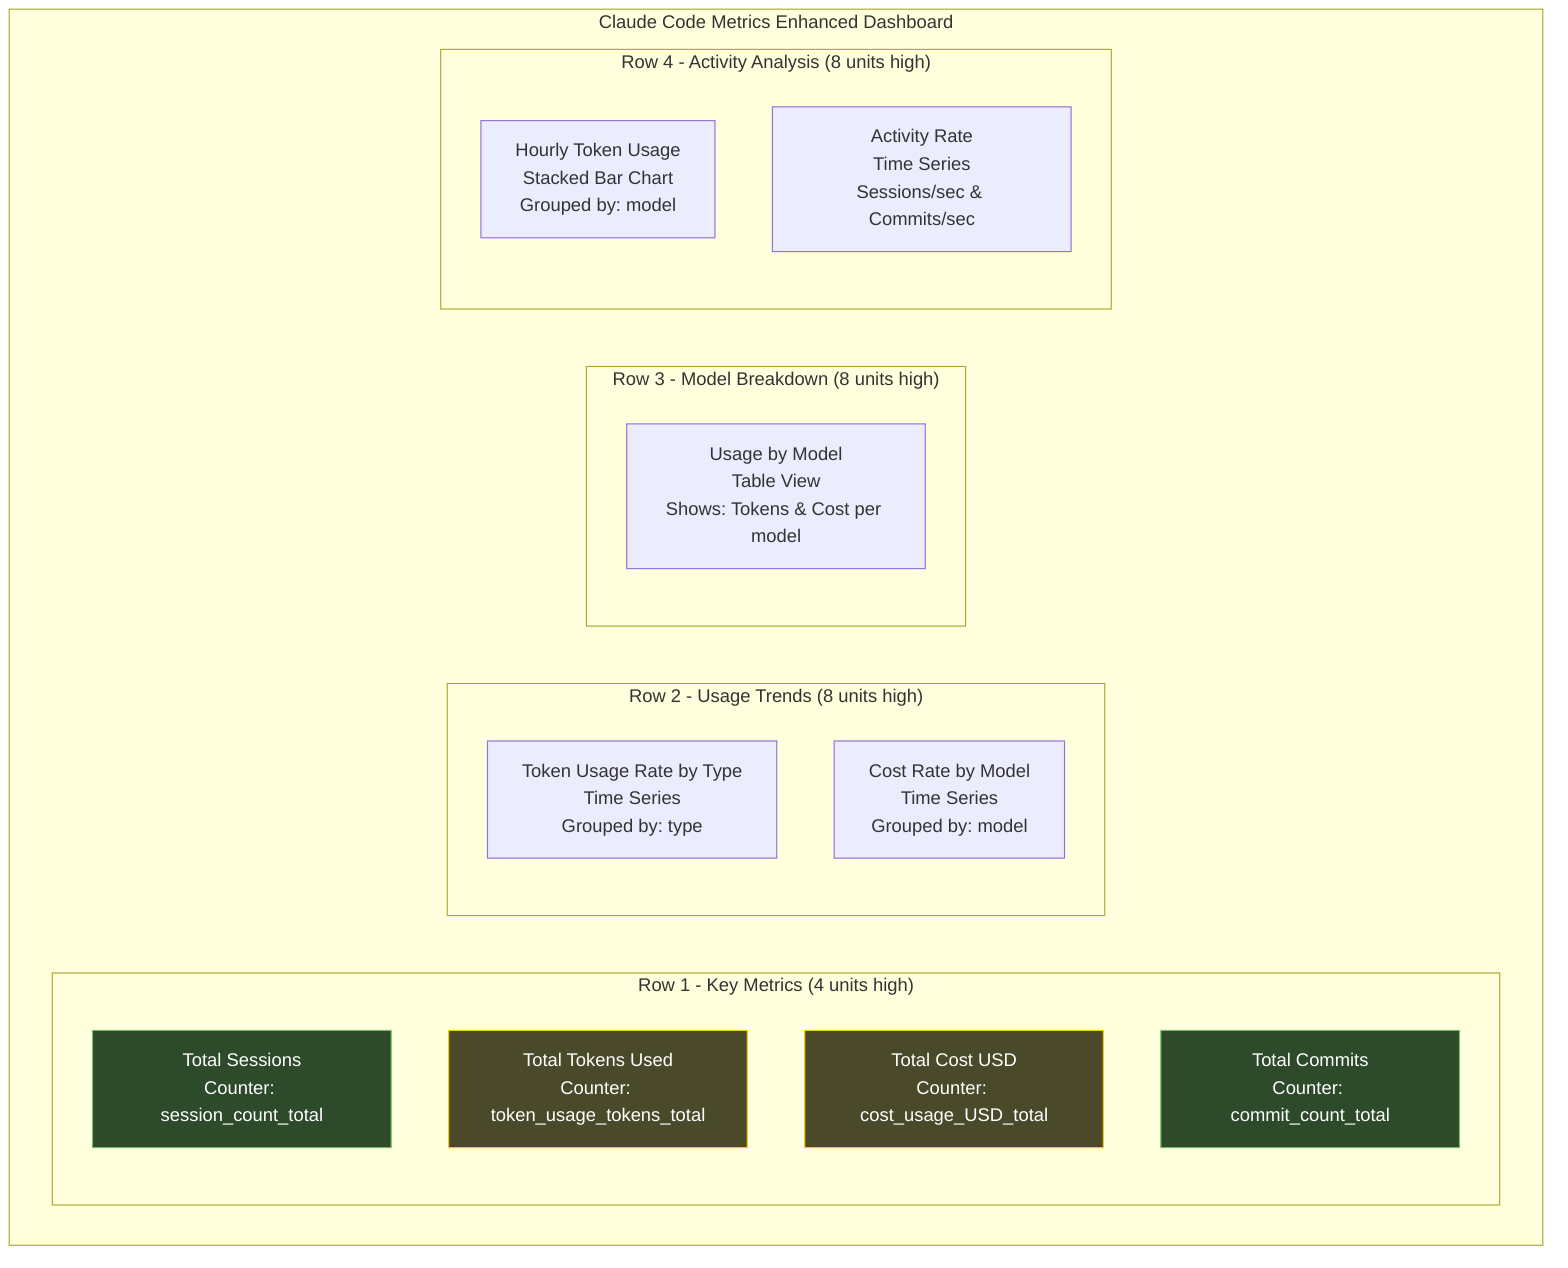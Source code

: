 graph TB
    subgraph "Claude Code Metrics Enhanced Dashboard"
        subgraph "Row 1 - Key Metrics (4 units high)"
            S1[Total Sessions<br/>Counter: session_count_total]
            S2[Total Tokens Used<br/>Counter: token_usage_tokens_total]
            S3[Total Cost USD<br/>Counter: cost_usage_USD_total]
            S4[Total Commits<br/>Counter: commit_count_total]
        end
        
        subgraph "Row 2 - Usage Trends (8 units high)"
            TS1[Token Usage Rate by Type<br/>Time Series<br/>Grouped by: type]
            TS2[Cost Rate by Model<br/>Time Series<br/>Grouped by: model]
        end
        
        subgraph "Row 3 - Model Breakdown (8 units high)"
            T1[Usage by Model<br/>Table View<br/>Shows: Tokens & Cost per model]
        end
        
        subgraph "Row 4 - Activity Analysis (8 units high)"
            TS3[Hourly Token Usage<br/>Stacked Bar Chart<br/>Grouped by: model]
            TS4[Activity Rate<br/>Time Series<br/>Sessions/sec & Commits/sec]
        end
    end
    
    style S1 fill:#2d4a2b,stroke:#73bf69,color:#fff
    style S2 fill:#4a4a2b,stroke:#f2cc0c,color:#fff
    style S3 fill:#4a4a2b,stroke:#f2cc0c,color:#fff
    style S4 fill:#2d4a2b,stroke:#73bf69,color:#fff